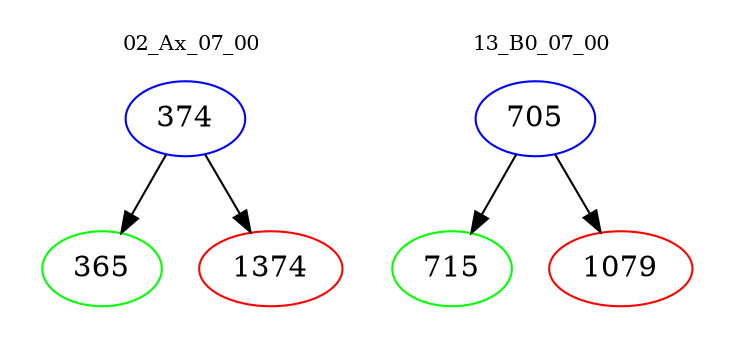 digraph{
subgraph cluster_0 {
color = white
label = "02_Ax_07_00";
fontsize=10;
T0_374 [label="374", color="blue"]
T0_374 -> T0_365 [color="black"]
T0_365 [label="365", color="green"]
T0_374 -> T0_1374 [color="black"]
T0_1374 [label="1374", color="red"]
}
subgraph cluster_1 {
color = white
label = "13_B0_07_00";
fontsize=10;
T1_705 [label="705", color="blue"]
T1_705 -> T1_715 [color="black"]
T1_715 [label="715", color="green"]
T1_705 -> T1_1079 [color="black"]
T1_1079 [label="1079", color="red"]
}
}
